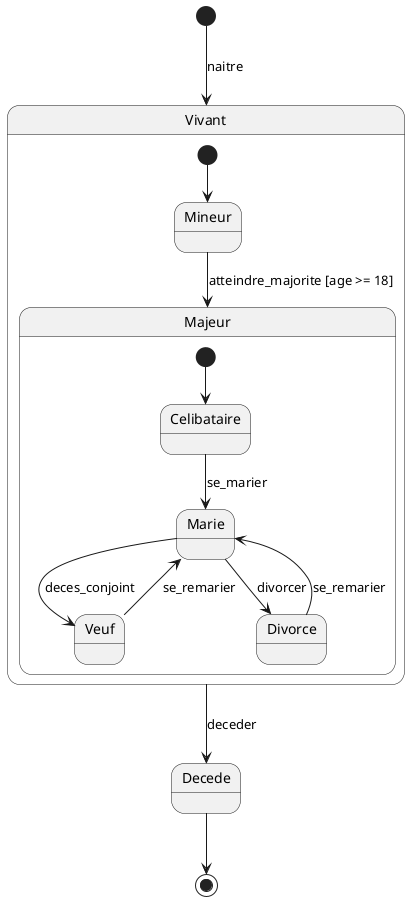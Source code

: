 @startuml Life is Life

[*] --> Vivant : naitre

state Vivant {
  [*] --> Mineur

  state Mineur
  state Majeur {
    [*] --> Celibataire
    state Celibataire
    state Marie
    state Veuf
    state Divorce

    Celibataire --> Marie : se_marier
    Marie --> Veuf        : deces_conjoint
    Marie --> Divorce     : divorcer
    Veuf --> Marie        : se_remarier
    Divorce --> Marie     : se_remarier
  }

  Mineur --> Majeur : atteindre_majorite [age >= 18]
}

Vivant --> Decede : deceder
state Decede
Decede --> [*]
@enduml
